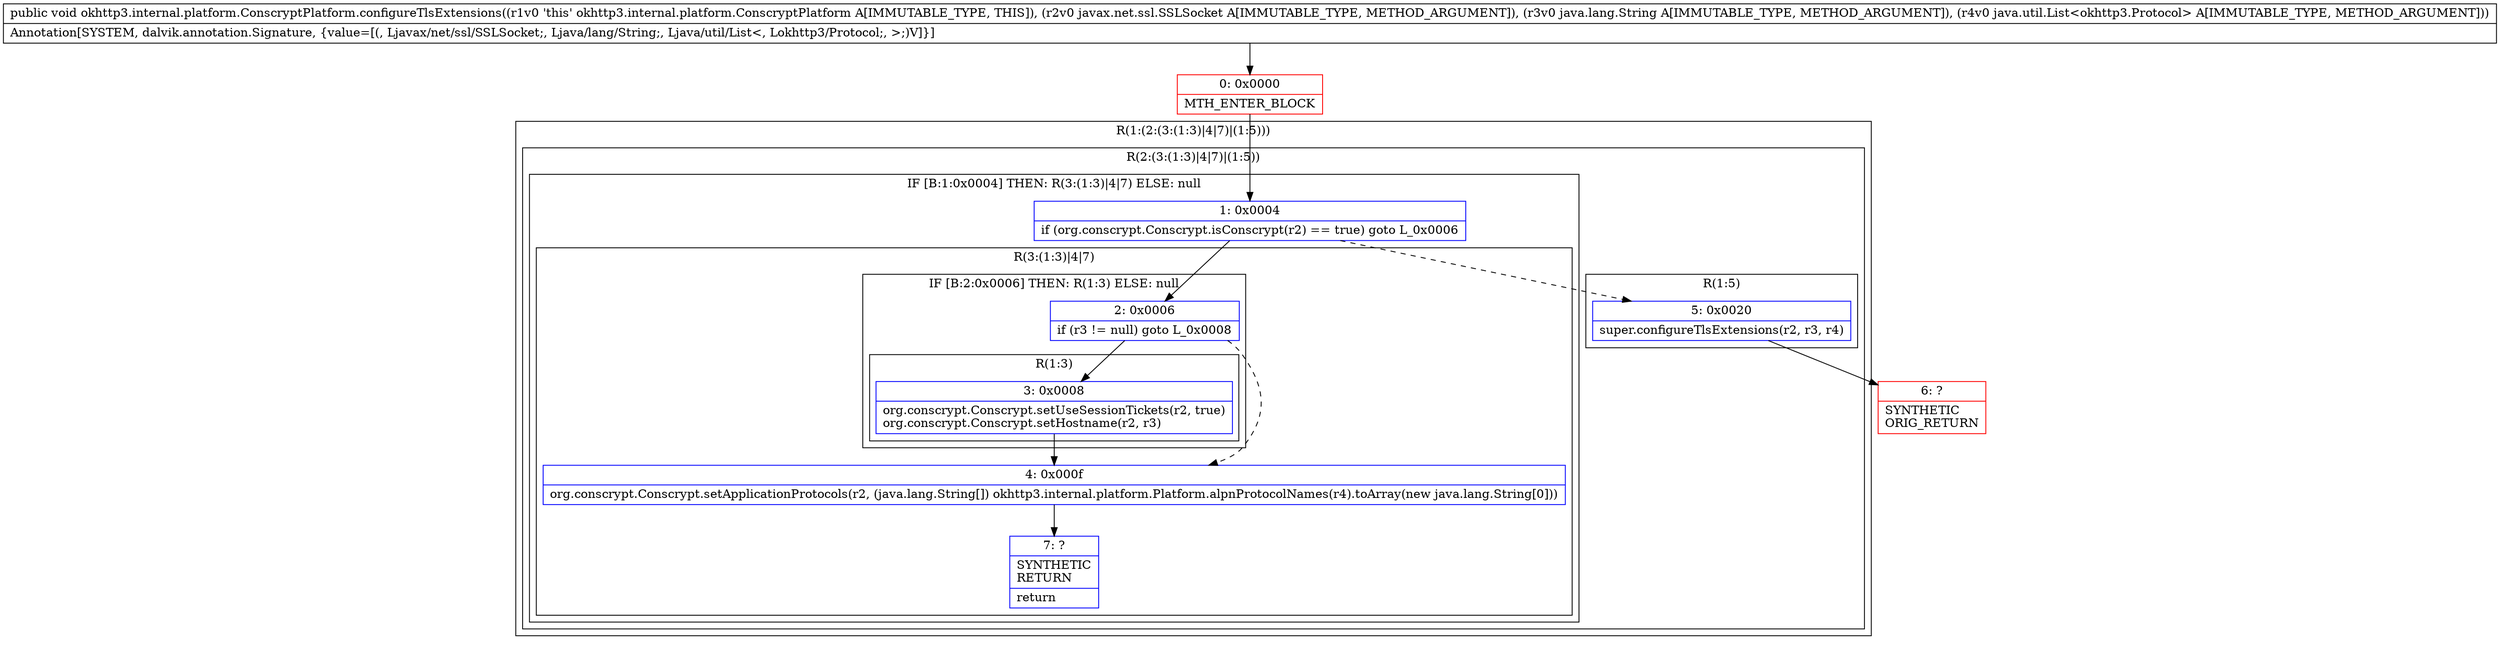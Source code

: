 digraph "CFG forokhttp3.internal.platform.ConscryptPlatform.configureTlsExtensions(Ljavax\/net\/ssl\/SSLSocket;Ljava\/lang\/String;Ljava\/util\/List;)V" {
subgraph cluster_Region_2120927961 {
label = "R(1:(2:(3:(1:3)|4|7)|(1:5)))";
node [shape=record,color=blue];
subgraph cluster_Region_560031251 {
label = "R(2:(3:(1:3)|4|7)|(1:5))";
node [shape=record,color=blue];
subgraph cluster_IfRegion_1322655516 {
label = "IF [B:1:0x0004] THEN: R(3:(1:3)|4|7) ELSE: null";
node [shape=record,color=blue];
Node_1 [shape=record,label="{1\:\ 0x0004|if (org.conscrypt.Conscrypt.isConscrypt(r2) == true) goto L_0x0006\l}"];
subgraph cluster_Region_1277164771 {
label = "R(3:(1:3)|4|7)";
node [shape=record,color=blue];
subgraph cluster_IfRegion_1686887355 {
label = "IF [B:2:0x0006] THEN: R(1:3) ELSE: null";
node [shape=record,color=blue];
Node_2 [shape=record,label="{2\:\ 0x0006|if (r3 != null) goto L_0x0008\l}"];
subgraph cluster_Region_1315993799 {
label = "R(1:3)";
node [shape=record,color=blue];
Node_3 [shape=record,label="{3\:\ 0x0008|org.conscrypt.Conscrypt.setUseSessionTickets(r2, true)\lorg.conscrypt.Conscrypt.setHostname(r2, r3)\l}"];
}
}
Node_4 [shape=record,label="{4\:\ 0x000f|org.conscrypt.Conscrypt.setApplicationProtocols(r2, (java.lang.String[]) okhttp3.internal.platform.Platform.alpnProtocolNames(r4).toArray(new java.lang.String[0]))\l}"];
Node_7 [shape=record,label="{7\:\ ?|SYNTHETIC\lRETURN\l|return\l}"];
}
}
subgraph cluster_Region_815837418 {
label = "R(1:5)";
node [shape=record,color=blue];
Node_5 [shape=record,label="{5\:\ 0x0020|super.configureTlsExtensions(r2, r3, r4)\l}"];
}
}
}
Node_0 [shape=record,color=red,label="{0\:\ 0x0000|MTH_ENTER_BLOCK\l}"];
Node_6 [shape=record,color=red,label="{6\:\ ?|SYNTHETIC\lORIG_RETURN\l}"];
MethodNode[shape=record,label="{public void okhttp3.internal.platform.ConscryptPlatform.configureTlsExtensions((r1v0 'this' okhttp3.internal.platform.ConscryptPlatform A[IMMUTABLE_TYPE, THIS]), (r2v0 javax.net.ssl.SSLSocket A[IMMUTABLE_TYPE, METHOD_ARGUMENT]), (r3v0 java.lang.String A[IMMUTABLE_TYPE, METHOD_ARGUMENT]), (r4v0 java.util.List\<okhttp3.Protocol\> A[IMMUTABLE_TYPE, METHOD_ARGUMENT]))  | Annotation[SYSTEM, dalvik.annotation.Signature, \{value=[(, Ljavax\/net\/ssl\/SSLSocket;, Ljava\/lang\/String;, Ljava\/util\/List\<, Lokhttp3\/Protocol;, \>;)V]\}]\l}"];
MethodNode -> Node_0;
Node_1 -> Node_2;
Node_1 -> Node_5[style=dashed];
Node_2 -> Node_3;
Node_2 -> Node_4[style=dashed];
Node_3 -> Node_4;
Node_4 -> Node_7;
Node_5 -> Node_6;
Node_0 -> Node_1;
}

